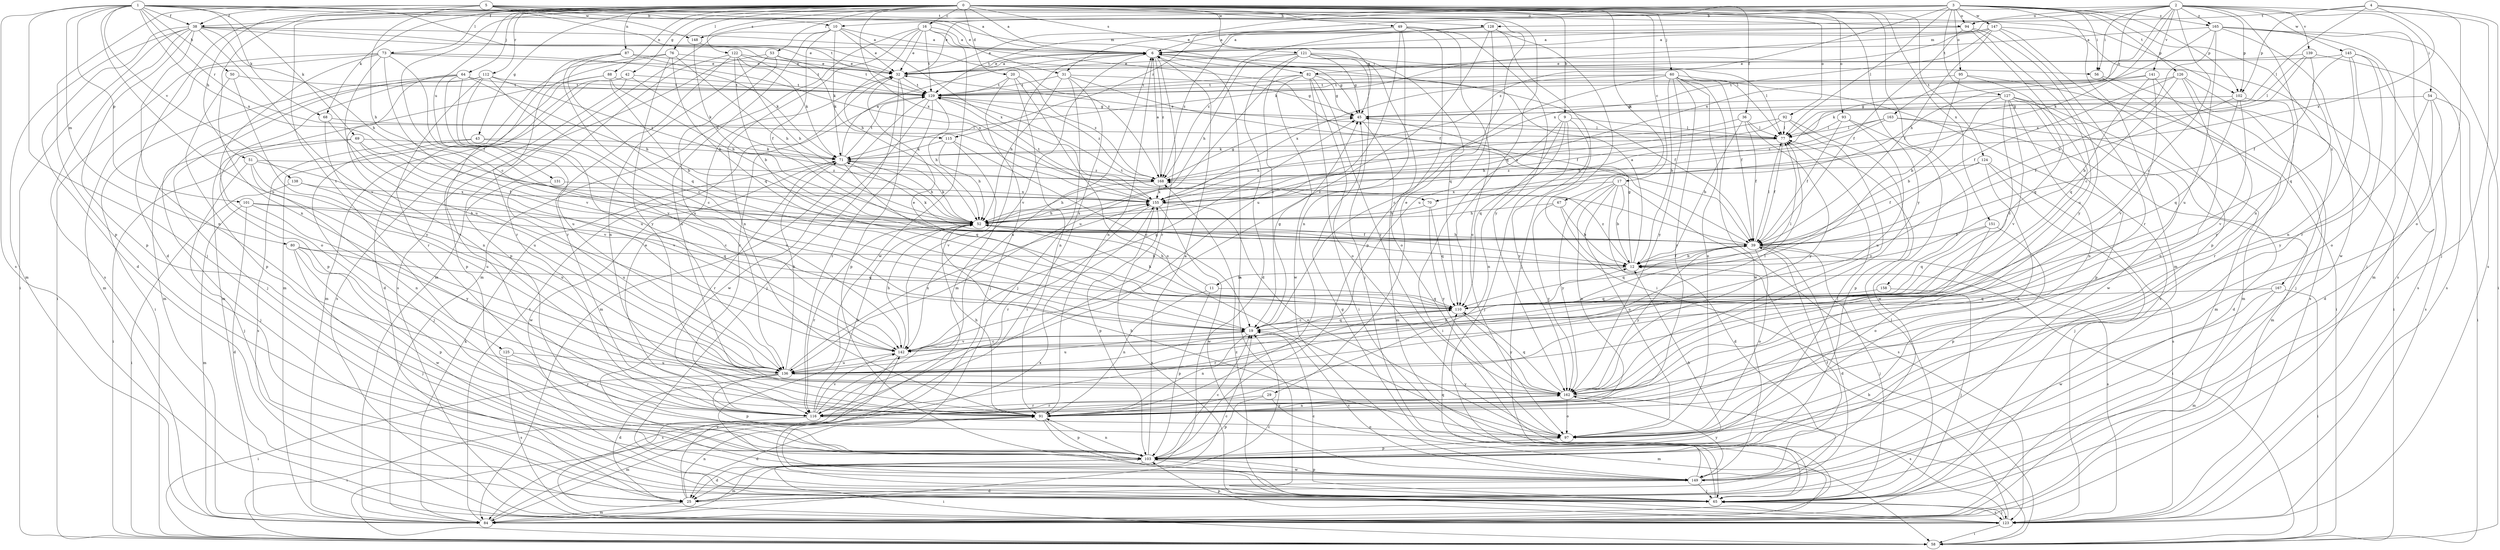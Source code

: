 strict digraph  {
0;
1;
2;
3;
4;
5;
6;
9;
10;
11;
12;
16;
17;
19;
20;
25;
29;
31;
32;
36;
38;
39;
42;
43;
45;
49;
50;
51;
52;
53;
54;
56;
58;
60;
64;
65;
67;
68;
69;
70;
71;
73;
76;
77;
80;
82;
84;
87;
88;
91;
92;
93;
94;
95;
97;
101;
102;
103;
110;
112;
115;
116;
121;
122;
123;
124;
125;
126;
127;
128;
129;
131;
136;
138;
139;
141;
142;
145;
147;
148;
149;
151;
155;
158;
162;
163;
165;
167;
168;
0 -> 6  [label=a];
0 -> 9  [label=b];
0 -> 16  [label=c];
0 -> 17  [label=c];
0 -> 19  [label=c];
0 -> 20  [label=d];
0 -> 25  [label=d];
0 -> 29  [label=e];
0 -> 36  [label=f];
0 -> 42  [label=g];
0 -> 43  [label=g];
0 -> 45  [label=g];
0 -> 49  [label=h];
0 -> 53  [label=i];
0 -> 60  [label=j];
0 -> 64  [label=j];
0 -> 67  [label=k];
0 -> 68  [label=k];
0 -> 73  [label=l];
0 -> 76  [label=l];
0 -> 87  [label=n];
0 -> 88  [label=n];
0 -> 91  [label=n];
0 -> 92  [label=o];
0 -> 93  [label=o];
0 -> 110  [label=q];
0 -> 112  [label=r];
0 -> 121  [label=s];
0 -> 122  [label=s];
0 -> 124  [label=t];
0 -> 125  [label=t];
0 -> 131  [label=u];
0 -> 151  [label=x];
0 -> 155  [label=x];
0 -> 158  [label=y];
0 -> 162  [label=y];
1 -> 31  [label=e];
1 -> 38  [label=f];
1 -> 50  [label=h];
1 -> 65  [label=j];
1 -> 68  [label=k];
1 -> 69  [label=k];
1 -> 70  [label=k];
1 -> 80  [label=m];
1 -> 82  [label=m];
1 -> 94  [label=o];
1 -> 101  [label=p];
1 -> 115  [label=r];
1 -> 123  [label=s];
1 -> 136  [label=u];
1 -> 138  [label=v];
1 -> 155  [label=x];
2 -> 10  [label=b];
2 -> 19  [label=c];
2 -> 54  [label=i];
2 -> 56  [label=i];
2 -> 65  [label=j];
2 -> 70  [label=k];
2 -> 82  [label=m];
2 -> 91  [label=n];
2 -> 94  [label=o];
2 -> 102  [label=p];
2 -> 139  [label=v];
2 -> 141  [label=v];
2 -> 145  [label=w];
2 -> 155  [label=x];
2 -> 163  [label=z];
2 -> 165  [label=z];
3 -> 31  [label=e];
3 -> 32  [label=e];
3 -> 38  [label=f];
3 -> 56  [label=i];
3 -> 77  [label=l];
3 -> 84  [label=m];
3 -> 94  [label=o];
3 -> 95  [label=o];
3 -> 102  [label=p];
3 -> 115  [label=r];
3 -> 126  [label=t];
3 -> 127  [label=t];
3 -> 147  [label=w];
3 -> 148  [label=w];
3 -> 165  [label=z];
3 -> 167  [label=z];
3 -> 168  [label=z];
4 -> 77  [label=l];
4 -> 97  [label=o];
4 -> 102  [label=p];
4 -> 123  [label=s];
4 -> 128  [label=t];
4 -> 155  [label=x];
5 -> 6  [label=a];
5 -> 10  [label=b];
5 -> 38  [label=f];
5 -> 51  [label=h];
5 -> 52  [label=h];
5 -> 102  [label=p];
5 -> 103  [label=p];
5 -> 128  [label=t];
5 -> 129  [label=t];
5 -> 148  [label=w];
6 -> 32  [label=e];
6 -> 45  [label=g];
6 -> 56  [label=i];
6 -> 84  [label=m];
6 -> 91  [label=n];
6 -> 116  [label=r];
6 -> 142  [label=v];
6 -> 168  [label=z];
9 -> 58  [label=i];
9 -> 65  [label=j];
9 -> 77  [label=l];
9 -> 91  [label=n];
9 -> 110  [label=q];
9 -> 162  [label=y];
10 -> 6  [label=a];
10 -> 32  [label=e];
10 -> 39  [label=f];
10 -> 71  [label=k];
10 -> 84  [label=m];
10 -> 91  [label=n];
10 -> 155  [label=x];
11 -> 52  [label=h];
11 -> 91  [label=n];
11 -> 103  [label=p];
11 -> 110  [label=q];
12 -> 6  [label=a];
12 -> 11  [label=b];
12 -> 39  [label=f];
12 -> 45  [label=g];
12 -> 168  [label=z];
16 -> 6  [label=a];
16 -> 32  [label=e];
16 -> 39  [label=f];
16 -> 52  [label=h];
16 -> 84  [label=m];
16 -> 91  [label=n];
16 -> 129  [label=t];
16 -> 149  [label=w];
17 -> 12  [label=b];
17 -> 25  [label=d];
17 -> 91  [label=n];
17 -> 97  [label=o];
17 -> 123  [label=s];
17 -> 155  [label=x];
17 -> 162  [label=y];
19 -> 32  [label=e];
19 -> 45  [label=g];
19 -> 91  [label=n];
19 -> 110  [label=q];
19 -> 136  [label=u];
19 -> 142  [label=v];
20 -> 65  [label=j];
20 -> 91  [label=n];
20 -> 97  [label=o];
20 -> 129  [label=t];
20 -> 168  [label=z];
25 -> 19  [label=c];
25 -> 84  [label=m];
25 -> 91  [label=n];
25 -> 142  [label=v];
29 -> 84  [label=m];
29 -> 103  [label=p];
29 -> 116  [label=r];
31 -> 39  [label=f];
31 -> 45  [label=g];
31 -> 52  [label=h];
31 -> 58  [label=i];
31 -> 65  [label=j];
31 -> 129  [label=t];
32 -> 6  [label=a];
32 -> 65  [label=j];
32 -> 103  [label=p];
32 -> 116  [label=r];
32 -> 129  [label=t];
36 -> 12  [label=b];
36 -> 39  [label=f];
36 -> 52  [label=h];
36 -> 77  [label=l];
36 -> 162  [label=y];
38 -> 6  [label=a];
38 -> 25  [label=d];
38 -> 32  [label=e];
38 -> 52  [label=h];
38 -> 58  [label=i];
38 -> 77  [label=l];
38 -> 84  [label=m];
38 -> 91  [label=n];
38 -> 103  [label=p];
38 -> 123  [label=s];
38 -> 142  [label=v];
39 -> 12  [label=b];
39 -> 25  [label=d];
39 -> 52  [label=h];
39 -> 65  [label=j];
39 -> 71  [label=k];
39 -> 77  [label=l];
39 -> 97  [label=o];
39 -> 110  [label=q];
39 -> 123  [label=s];
39 -> 129  [label=t];
39 -> 162  [label=y];
42 -> 71  [label=k];
42 -> 84  [label=m];
42 -> 103  [label=p];
42 -> 123  [label=s];
42 -> 129  [label=t];
43 -> 65  [label=j];
43 -> 71  [label=k];
43 -> 123  [label=s];
43 -> 142  [label=v];
45 -> 77  [label=l];
45 -> 84  [label=m];
49 -> 6  [label=a];
49 -> 91  [label=n];
49 -> 97  [label=o];
49 -> 103  [label=p];
49 -> 136  [label=u];
49 -> 162  [label=y];
49 -> 168  [label=z];
50 -> 103  [label=p];
50 -> 129  [label=t];
50 -> 162  [label=y];
51 -> 19  [label=c];
51 -> 65  [label=j];
51 -> 91  [label=n];
51 -> 136  [label=u];
51 -> 168  [label=z];
52 -> 39  [label=f];
52 -> 71  [label=k];
52 -> 116  [label=r];
52 -> 155  [label=x];
53 -> 32  [label=e];
53 -> 91  [label=n];
53 -> 123  [label=s];
53 -> 129  [label=t];
53 -> 136  [label=u];
54 -> 25  [label=d];
54 -> 45  [label=g];
54 -> 58  [label=i];
54 -> 123  [label=s];
54 -> 162  [label=y];
56 -> 84  [label=m];
56 -> 123  [label=s];
60 -> 12  [label=b];
60 -> 19  [label=c];
60 -> 39  [label=f];
60 -> 97  [label=o];
60 -> 116  [label=r];
60 -> 123  [label=s];
60 -> 129  [label=t];
60 -> 149  [label=w];
60 -> 155  [label=x];
60 -> 162  [label=y];
64 -> 52  [label=h];
64 -> 58  [label=i];
64 -> 65  [label=j];
64 -> 91  [label=n];
64 -> 129  [label=t];
64 -> 136  [label=u];
64 -> 142  [label=v];
65 -> 6  [label=a];
65 -> 19  [label=c];
65 -> 45  [label=g];
65 -> 77  [label=l];
65 -> 123  [label=s];
67 -> 12  [label=b];
67 -> 52  [label=h];
67 -> 58  [label=i];
67 -> 162  [label=y];
68 -> 77  [label=l];
68 -> 136  [label=u];
68 -> 142  [label=v];
69 -> 39  [label=f];
69 -> 58  [label=i];
69 -> 65  [label=j];
69 -> 71  [label=k];
69 -> 142  [label=v];
70 -> 52  [label=h];
70 -> 110  [label=q];
70 -> 162  [label=y];
71 -> 6  [label=a];
71 -> 52  [label=h];
71 -> 110  [label=q];
71 -> 116  [label=r];
71 -> 129  [label=t];
71 -> 149  [label=w];
71 -> 168  [label=z];
73 -> 32  [label=e];
73 -> 39  [label=f];
73 -> 58  [label=i];
73 -> 71  [label=k];
73 -> 84  [label=m];
73 -> 97  [label=o];
73 -> 136  [label=u];
73 -> 142  [label=v];
76 -> 32  [label=e];
76 -> 52  [label=h];
76 -> 84  [label=m];
76 -> 110  [label=q];
76 -> 116  [label=r];
76 -> 162  [label=y];
77 -> 32  [label=e];
77 -> 39  [label=f];
77 -> 71  [label=k];
80 -> 12  [label=b];
80 -> 65  [label=j];
80 -> 103  [label=p];
80 -> 110  [label=q];
80 -> 149  [label=w];
82 -> 39  [label=f];
82 -> 45  [label=g];
82 -> 58  [label=i];
82 -> 97  [label=o];
82 -> 129  [label=t];
82 -> 136  [label=u];
82 -> 149  [label=w];
82 -> 162  [label=y];
84 -> 19  [label=c];
84 -> 71  [label=k];
84 -> 129  [label=t];
84 -> 155  [label=x];
87 -> 19  [label=c];
87 -> 32  [label=e];
87 -> 110  [label=q];
87 -> 116  [label=r];
87 -> 155  [label=x];
88 -> 12  [label=b];
88 -> 25  [label=d];
88 -> 52  [label=h];
88 -> 84  [label=m];
88 -> 129  [label=t];
91 -> 25  [label=d];
91 -> 52  [label=h];
91 -> 65  [label=j];
91 -> 84  [label=m];
91 -> 103  [label=p];
91 -> 162  [label=y];
92 -> 52  [label=h];
92 -> 77  [label=l];
92 -> 103  [label=p];
92 -> 155  [label=x];
92 -> 162  [label=y];
93 -> 39  [label=f];
93 -> 77  [label=l];
93 -> 136  [label=u];
93 -> 149  [label=w];
94 -> 6  [label=a];
94 -> 19  [label=c];
94 -> 39  [label=f];
94 -> 129  [label=t];
94 -> 136  [label=u];
94 -> 162  [label=y];
95 -> 12  [label=b];
95 -> 58  [label=i];
95 -> 110  [label=q];
95 -> 129  [label=t];
97 -> 52  [label=h];
97 -> 103  [label=p];
101 -> 25  [label=d];
101 -> 52  [label=h];
101 -> 84  [label=m];
101 -> 110  [label=q];
101 -> 162  [label=y];
102 -> 39  [label=f];
102 -> 45  [label=g];
102 -> 110  [label=q];
102 -> 116  [label=r];
102 -> 142  [label=v];
103 -> 6  [label=a];
103 -> 12  [label=b];
103 -> 19  [label=c];
103 -> 25  [label=d];
103 -> 58  [label=i];
103 -> 77  [label=l];
103 -> 84  [label=m];
103 -> 91  [label=n];
103 -> 149  [label=w];
110 -> 19  [label=c];
110 -> 52  [label=h];
110 -> 77  [label=l];
110 -> 116  [label=r];
110 -> 162  [label=y];
112 -> 19  [label=c];
112 -> 84  [label=m];
112 -> 103  [label=p];
112 -> 116  [label=r];
112 -> 129  [label=t];
112 -> 136  [label=u];
112 -> 168  [label=z];
115 -> 19  [label=c];
115 -> 52  [label=h];
115 -> 71  [label=k];
115 -> 142  [label=v];
116 -> 6  [label=a];
116 -> 32  [label=e];
116 -> 52  [label=h];
116 -> 58  [label=i];
116 -> 97  [label=o];
116 -> 142  [label=v];
121 -> 19  [label=c];
121 -> 25  [label=d];
121 -> 32  [label=e];
121 -> 45  [label=g];
121 -> 52  [label=h];
121 -> 65  [label=j];
121 -> 77  [label=l];
121 -> 97  [label=o];
121 -> 110  [label=q];
122 -> 12  [label=b];
122 -> 32  [label=e];
122 -> 52  [label=h];
122 -> 71  [label=k];
122 -> 103  [label=p];
122 -> 116  [label=r];
122 -> 129  [label=t];
123 -> 12  [label=b];
123 -> 58  [label=i];
123 -> 65  [label=j];
123 -> 103  [label=p];
123 -> 155  [label=x];
123 -> 168  [label=z];
124 -> 39  [label=f];
124 -> 65  [label=j];
124 -> 97  [label=o];
124 -> 123  [label=s];
124 -> 168  [label=z];
125 -> 116  [label=r];
125 -> 123  [label=s];
125 -> 136  [label=u];
126 -> 39  [label=f];
126 -> 58  [label=i];
126 -> 65  [label=j];
126 -> 97  [label=o];
126 -> 110  [label=q];
126 -> 129  [label=t];
127 -> 12  [label=b];
127 -> 19  [label=c];
127 -> 45  [label=g];
127 -> 84  [label=m];
127 -> 91  [label=n];
127 -> 103  [label=p];
127 -> 142  [label=v];
127 -> 149  [label=w];
128 -> 6  [label=a];
128 -> 58  [label=i];
128 -> 65  [label=j];
128 -> 136  [label=u];
128 -> 142  [label=v];
128 -> 168  [label=z];
129 -> 45  [label=g];
129 -> 52  [label=h];
129 -> 84  [label=m];
129 -> 116  [label=r];
129 -> 149  [label=w];
129 -> 168  [label=z];
131 -> 136  [label=u];
131 -> 155  [label=x];
136 -> 12  [label=b];
136 -> 25  [label=d];
136 -> 58  [label=i];
136 -> 71  [label=k];
136 -> 77  [label=l];
136 -> 103  [label=p];
136 -> 155  [label=x];
136 -> 162  [label=y];
138 -> 58  [label=i];
138 -> 136  [label=u];
138 -> 155  [label=x];
139 -> 32  [label=e];
139 -> 39  [label=f];
139 -> 77  [label=l];
139 -> 123  [label=s];
139 -> 155  [label=x];
141 -> 12  [label=b];
141 -> 71  [label=k];
141 -> 129  [label=t];
141 -> 142  [label=v];
141 -> 162  [label=y];
142 -> 19  [label=c];
142 -> 45  [label=g];
142 -> 52  [label=h];
142 -> 123  [label=s];
142 -> 136  [label=u];
145 -> 32  [label=e];
145 -> 91  [label=n];
145 -> 97  [label=o];
145 -> 110  [label=q];
145 -> 116  [label=r];
145 -> 123  [label=s];
147 -> 6  [label=a];
147 -> 32  [label=e];
147 -> 39  [label=f];
147 -> 71  [label=k];
147 -> 103  [label=p];
147 -> 116  [label=r];
147 -> 123  [label=s];
147 -> 155  [label=x];
148 -> 52  [label=h];
148 -> 168  [label=z];
149 -> 19  [label=c];
149 -> 25  [label=d];
149 -> 39  [label=f];
149 -> 65  [label=j];
149 -> 103  [label=p];
149 -> 110  [label=q];
149 -> 162  [label=y];
151 -> 39  [label=f];
151 -> 97  [label=o];
151 -> 103  [label=p];
151 -> 110  [label=q];
155 -> 52  [label=h];
155 -> 97  [label=o];
155 -> 103  [label=p];
155 -> 116  [label=r];
155 -> 129  [label=t];
155 -> 149  [label=w];
158 -> 65  [label=j];
158 -> 110  [label=q];
162 -> 91  [label=n];
162 -> 97  [label=o];
162 -> 110  [label=q];
162 -> 116  [label=r];
162 -> 123  [label=s];
163 -> 25  [label=d];
163 -> 52  [label=h];
163 -> 77  [label=l];
163 -> 84  [label=m];
163 -> 168  [label=z];
165 -> 6  [label=a];
165 -> 12  [label=b];
165 -> 52  [label=h];
165 -> 58  [label=i];
165 -> 65  [label=j];
165 -> 84  [label=m];
165 -> 136  [label=u];
165 -> 149  [label=w];
167 -> 58  [label=i];
167 -> 84  [label=m];
167 -> 110  [label=q];
167 -> 149  [label=w];
168 -> 6  [label=a];
168 -> 45  [label=g];
168 -> 52  [label=h];
168 -> 155  [label=x];
}
